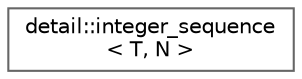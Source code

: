 digraph "类继承关系图"
{
 // LATEX_PDF_SIZE
  bgcolor="transparent";
  edge [fontname=Helvetica,fontsize=10,labelfontname=Helvetica,labelfontsize=10];
  node [fontname=Helvetica,fontsize=10,shape=box,height=0.2,width=0.4];
  rankdir="LR";
  Node0 [id="Node000000",label="detail::integer_sequence\l\< T, N \>",height=0.2,width=0.4,color="grey40", fillcolor="white", style="filled",URL="$structdetail_1_1integer__sequence.html",tooltip=" "];
}
